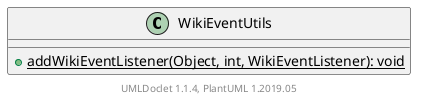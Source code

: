 @startuml

    class WikiEventUtils [[WikiEventUtils.html]] {
        {static} +addWikiEventListener(Object, int, WikiEventListener): void
    }


    center footer UMLDoclet 1.1.4, PlantUML 1.2019.05
@enduml
